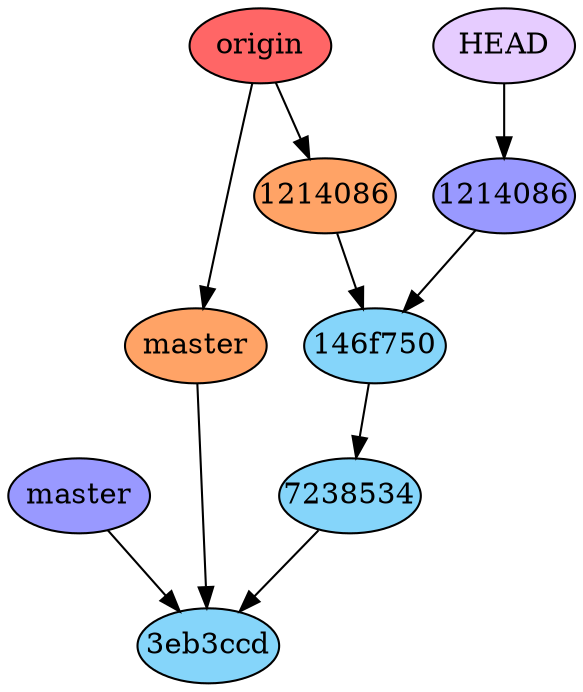 digraph auto {
	graph [bgcolor=transparent]
	node [fixedsize=true style=filled width=0.95]
	"146f750d68928aabe147638d31ce0966695f2313" [label="146f750" fillcolor="#85d5fa"]
	"146f750d68928aabe147638d31ce0966695f2313" -> "7238534fdcb72278f495c2af5d78de0083af51a4"
	"3eb3ccdf09759e63532a10105584e8b9d686213e" [label="3eb3ccd" fillcolor="#85d5fa"]
	"7238534fdcb72278f495c2af5d78de0083af51a4" [label=7238534 fillcolor="#85d5fa"]
	"7238534fdcb72278f495c2af5d78de0083af51a4" -> "3eb3ccdf09759e63532a10105584e8b9d686213e"
	12140860 [label=1214086 fillcolor="#9999ff"]
	12140860 -> "146f750d68928aabe147638d31ce0966695f2313"
	master [label=master fillcolor="#9999ff"]
	master -> "3eb3ccdf09759e63532a10105584e8b9d686213e"
	HEAD [label=HEAD fillcolor="#e6ccff"]
	HEAD -> 12140860
	"origin/12140860" [label=1214086 fillcolor="#ffa366"]
	"origin/12140860" -> "146f750d68928aabe147638d31ce0966695f2313"
	"origin/master" [label=master fillcolor="#ffa366"]
	"origin/master" -> "3eb3ccdf09759e63532a10105584e8b9d686213e"
	origin [label=origin fillcolor="#ff6666"]
	origin -> "origin/12140860"
	origin -> "origin/master"
}
